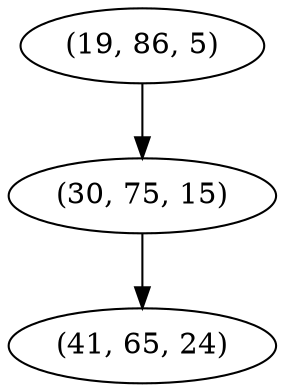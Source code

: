 digraph tree {
    "(19, 86, 5)";
    "(30, 75, 15)";
    "(41, 65, 24)";
    "(19, 86, 5)" -> "(30, 75, 15)";
    "(30, 75, 15)" -> "(41, 65, 24)";
}
